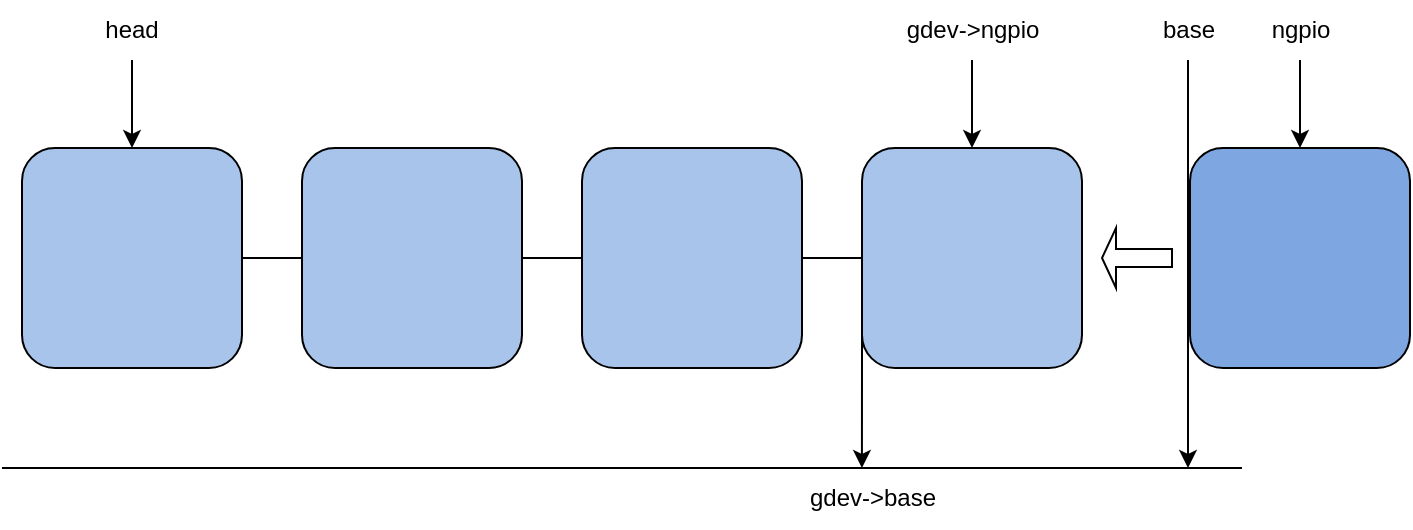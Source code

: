 <mxfile version="24.3.1" type="github">
  <diagram name="第 1 页" id="lRwf6gAiUMX4nWtaz0HM">
    <mxGraphModel dx="1434" dy="786" grid="1" gridSize="10" guides="1" tooltips="1" connect="1" arrows="1" fold="1" page="1" pageScale="1" pageWidth="1169" pageHeight="1654" math="0" shadow="0">
      <root>
        <mxCell id="0" />
        <mxCell id="1" parent="0" />
        <mxCell id="mzcOnq8qJf74-Bhg__HV-13" style="edgeStyle=orthogonalEdgeStyle;rounded=0;orthogonalLoop=1;jettySize=auto;html=1;entryX=0.5;entryY=0;entryDx=0;entryDy=0;" edge="1" parent="1" source="mzcOnq8qJf74-Bhg__HV-8">
          <mxGeometry relative="1" as="geometry">
            <mxPoint x="225" y="400" as="targetPoint" />
          </mxGeometry>
        </mxCell>
        <mxCell id="mzcOnq8qJf74-Bhg__HV-8" value="head" style="text;html=1;align=center;verticalAlign=middle;whiteSpace=wrap;rounded=0;" vertex="1" parent="1">
          <mxGeometry x="195" y="326" width="60" height="30" as="geometry" />
        </mxCell>
        <mxCell id="mzcOnq8qJf74-Bhg__HV-15" value="" style="endArrow=none;html=1;rounded=0;exitX=1;exitY=0.5;exitDx=0;exitDy=0;entryX=0;entryY=0.5;entryDx=0;entryDy=0;" edge="1" parent="1">
          <mxGeometry width="50" height="50" relative="1" as="geometry">
            <mxPoint x="280" y="455" as="sourcePoint" />
            <mxPoint x="310" y="455" as="targetPoint" />
          </mxGeometry>
        </mxCell>
        <mxCell id="mzcOnq8qJf74-Bhg__HV-16" value="" style="endArrow=none;html=1;rounded=0;exitX=1;exitY=0.5;exitDx=0;exitDy=0;entryX=0;entryY=0.5;entryDx=0;entryDy=0;" edge="1" parent="1">
          <mxGeometry width="50" height="50" relative="1" as="geometry">
            <mxPoint x="420" y="455" as="sourcePoint" />
            <mxPoint x="450" y="455" as="targetPoint" />
          </mxGeometry>
        </mxCell>
        <mxCell id="mzcOnq8qJf74-Bhg__HV-17" value="" style="endArrow=none;html=1;rounded=0;exitX=0;exitY=0.5;exitDx=0;exitDy=0;entryX=1;entryY=0.5;entryDx=0;entryDy=0;" edge="1" parent="1">
          <mxGeometry width="50" height="50" relative="1" as="geometry">
            <mxPoint x="590" y="455" as="sourcePoint" />
            <mxPoint x="560" y="455" as="targetPoint" />
          </mxGeometry>
        </mxCell>
        <mxCell id="mzcOnq8qJf74-Bhg__HV-18" value="" style="endArrow=none;html=1;rounded=0;" edge="1" parent="1">
          <mxGeometry width="50" height="50" relative="1" as="geometry">
            <mxPoint x="160" y="560" as="sourcePoint" />
            <mxPoint x="780" y="560" as="targetPoint" />
          </mxGeometry>
        </mxCell>
        <mxCell id="mzcOnq8qJf74-Bhg__HV-21" value="gdev-&amp;gt;base" style="text;html=1;align=center;verticalAlign=middle;resizable=0;points=[];autosize=1;strokeColor=none;fillColor=none;" vertex="1" parent="1">
          <mxGeometry x="550" y="560" width="90" height="30" as="geometry" />
        </mxCell>
        <mxCell id="mzcOnq8qJf74-Bhg__HV-26" style="edgeStyle=orthogonalEdgeStyle;rounded=0;orthogonalLoop=1;jettySize=auto;html=1;" edge="1" parent="1" source="mzcOnq8qJf74-Bhg__HV-25">
          <mxGeometry relative="1" as="geometry">
            <mxPoint x="753" y="560" as="targetPoint" />
          </mxGeometry>
        </mxCell>
        <mxCell id="mzcOnq8qJf74-Bhg__HV-25" value="base" style="text;html=1;align=center;verticalAlign=middle;resizable=0;points=[];autosize=1;strokeColor=none;fillColor=none;" vertex="1" parent="1">
          <mxGeometry x="728" y="326" width="50" height="30" as="geometry" />
        </mxCell>
        <mxCell id="mzcOnq8qJf74-Bhg__HV-28" style="edgeStyle=orthogonalEdgeStyle;rounded=0;orthogonalLoop=1;jettySize=auto;html=1;entryX=0.5;entryY=0;entryDx=0;entryDy=0;" edge="1" parent="1" source="mzcOnq8qJf74-Bhg__HV-27">
          <mxGeometry relative="1" as="geometry">
            <mxPoint x="645" y="400" as="targetPoint" />
          </mxGeometry>
        </mxCell>
        <mxCell id="mzcOnq8qJf74-Bhg__HV-27" value="gdev-&amp;gt;ngpio" style="text;html=1;align=center;verticalAlign=middle;resizable=0;points=[];autosize=1;strokeColor=none;fillColor=none;" vertex="1" parent="1">
          <mxGeometry x="600" y="326" width="90" height="30" as="geometry" />
        </mxCell>
        <mxCell id="mzcOnq8qJf74-Bhg__HV-32" style="edgeStyle=orthogonalEdgeStyle;rounded=0;orthogonalLoop=1;jettySize=auto;html=1;entryX=0.5;entryY=0;entryDx=0;entryDy=0;" edge="1" parent="1" source="mzcOnq8qJf74-Bhg__HV-31" target="mzcOnq8qJf74-Bhg__HV-46">
          <mxGeometry relative="1" as="geometry">
            <mxPoint x="889" y="400" as="targetPoint" />
            <Array as="points">
              <mxPoint x="809" y="370" />
              <mxPoint x="809" y="370" />
            </Array>
          </mxGeometry>
        </mxCell>
        <mxCell id="mzcOnq8qJf74-Bhg__HV-31" value="ngpio" style="text;html=1;align=center;verticalAlign=middle;resizable=0;points=[];autosize=1;strokeColor=none;fillColor=none;" vertex="1" parent="1">
          <mxGeometry x="784" y="326" width="50" height="30" as="geometry" />
        </mxCell>
        <mxCell id="mzcOnq8qJf74-Bhg__HV-41" value="" style="rounded=1;whiteSpace=wrap;html=1;fillColor=#A9C4EB;" vertex="1" parent="1">
          <mxGeometry x="170" y="400" width="110" height="110" as="geometry" />
        </mxCell>
        <mxCell id="mzcOnq8qJf74-Bhg__HV-42" value="" style="rounded=1;whiteSpace=wrap;html=1;fillColor=#A9C4EB;" vertex="1" parent="1">
          <mxGeometry x="310" y="400" width="110" height="110" as="geometry" />
        </mxCell>
        <mxCell id="mzcOnq8qJf74-Bhg__HV-43" value="" style="rounded=1;whiteSpace=wrap;html=1;fillColor=#A9C4EB;" vertex="1" parent="1">
          <mxGeometry x="450" y="400" width="110" height="110" as="geometry" />
        </mxCell>
        <mxCell id="mzcOnq8qJf74-Bhg__HV-44" value="" style="rounded=1;whiteSpace=wrap;html=1;fillColor=#A9C4EB;" vertex="1" parent="1">
          <mxGeometry x="590" y="400" width="110" height="110" as="geometry" />
        </mxCell>
        <mxCell id="mzcOnq8qJf74-Bhg__HV-46" value="" style="rounded=1;whiteSpace=wrap;html=1;fillColor=#7EA6E0;" vertex="1" parent="1">
          <mxGeometry x="754" y="400" width="110" height="110" as="geometry" />
        </mxCell>
        <mxCell id="mzcOnq8qJf74-Bhg__HV-47" style="edgeStyle=orthogonalEdgeStyle;rounded=0;orthogonalLoop=1;jettySize=auto;html=1;exitX=0;exitY=0.5;exitDx=0;exitDy=0;entryX=0.444;entryY=0;entryDx=0;entryDy=0;entryPerimeter=0;" edge="1" parent="1" source="mzcOnq8qJf74-Bhg__HV-44" target="mzcOnq8qJf74-Bhg__HV-21">
          <mxGeometry relative="1" as="geometry">
            <Array as="points">
              <mxPoint x="590" y="500" />
              <mxPoint x="590" y="500" />
            </Array>
          </mxGeometry>
        </mxCell>
        <mxCell id="mzcOnq8qJf74-Bhg__HV-48" value="" style="shape=singleArrow;direction=west;whiteSpace=wrap;html=1;" vertex="1" parent="1">
          <mxGeometry x="710" y="440" width="35" height="30" as="geometry" />
        </mxCell>
      </root>
    </mxGraphModel>
  </diagram>
</mxfile>
